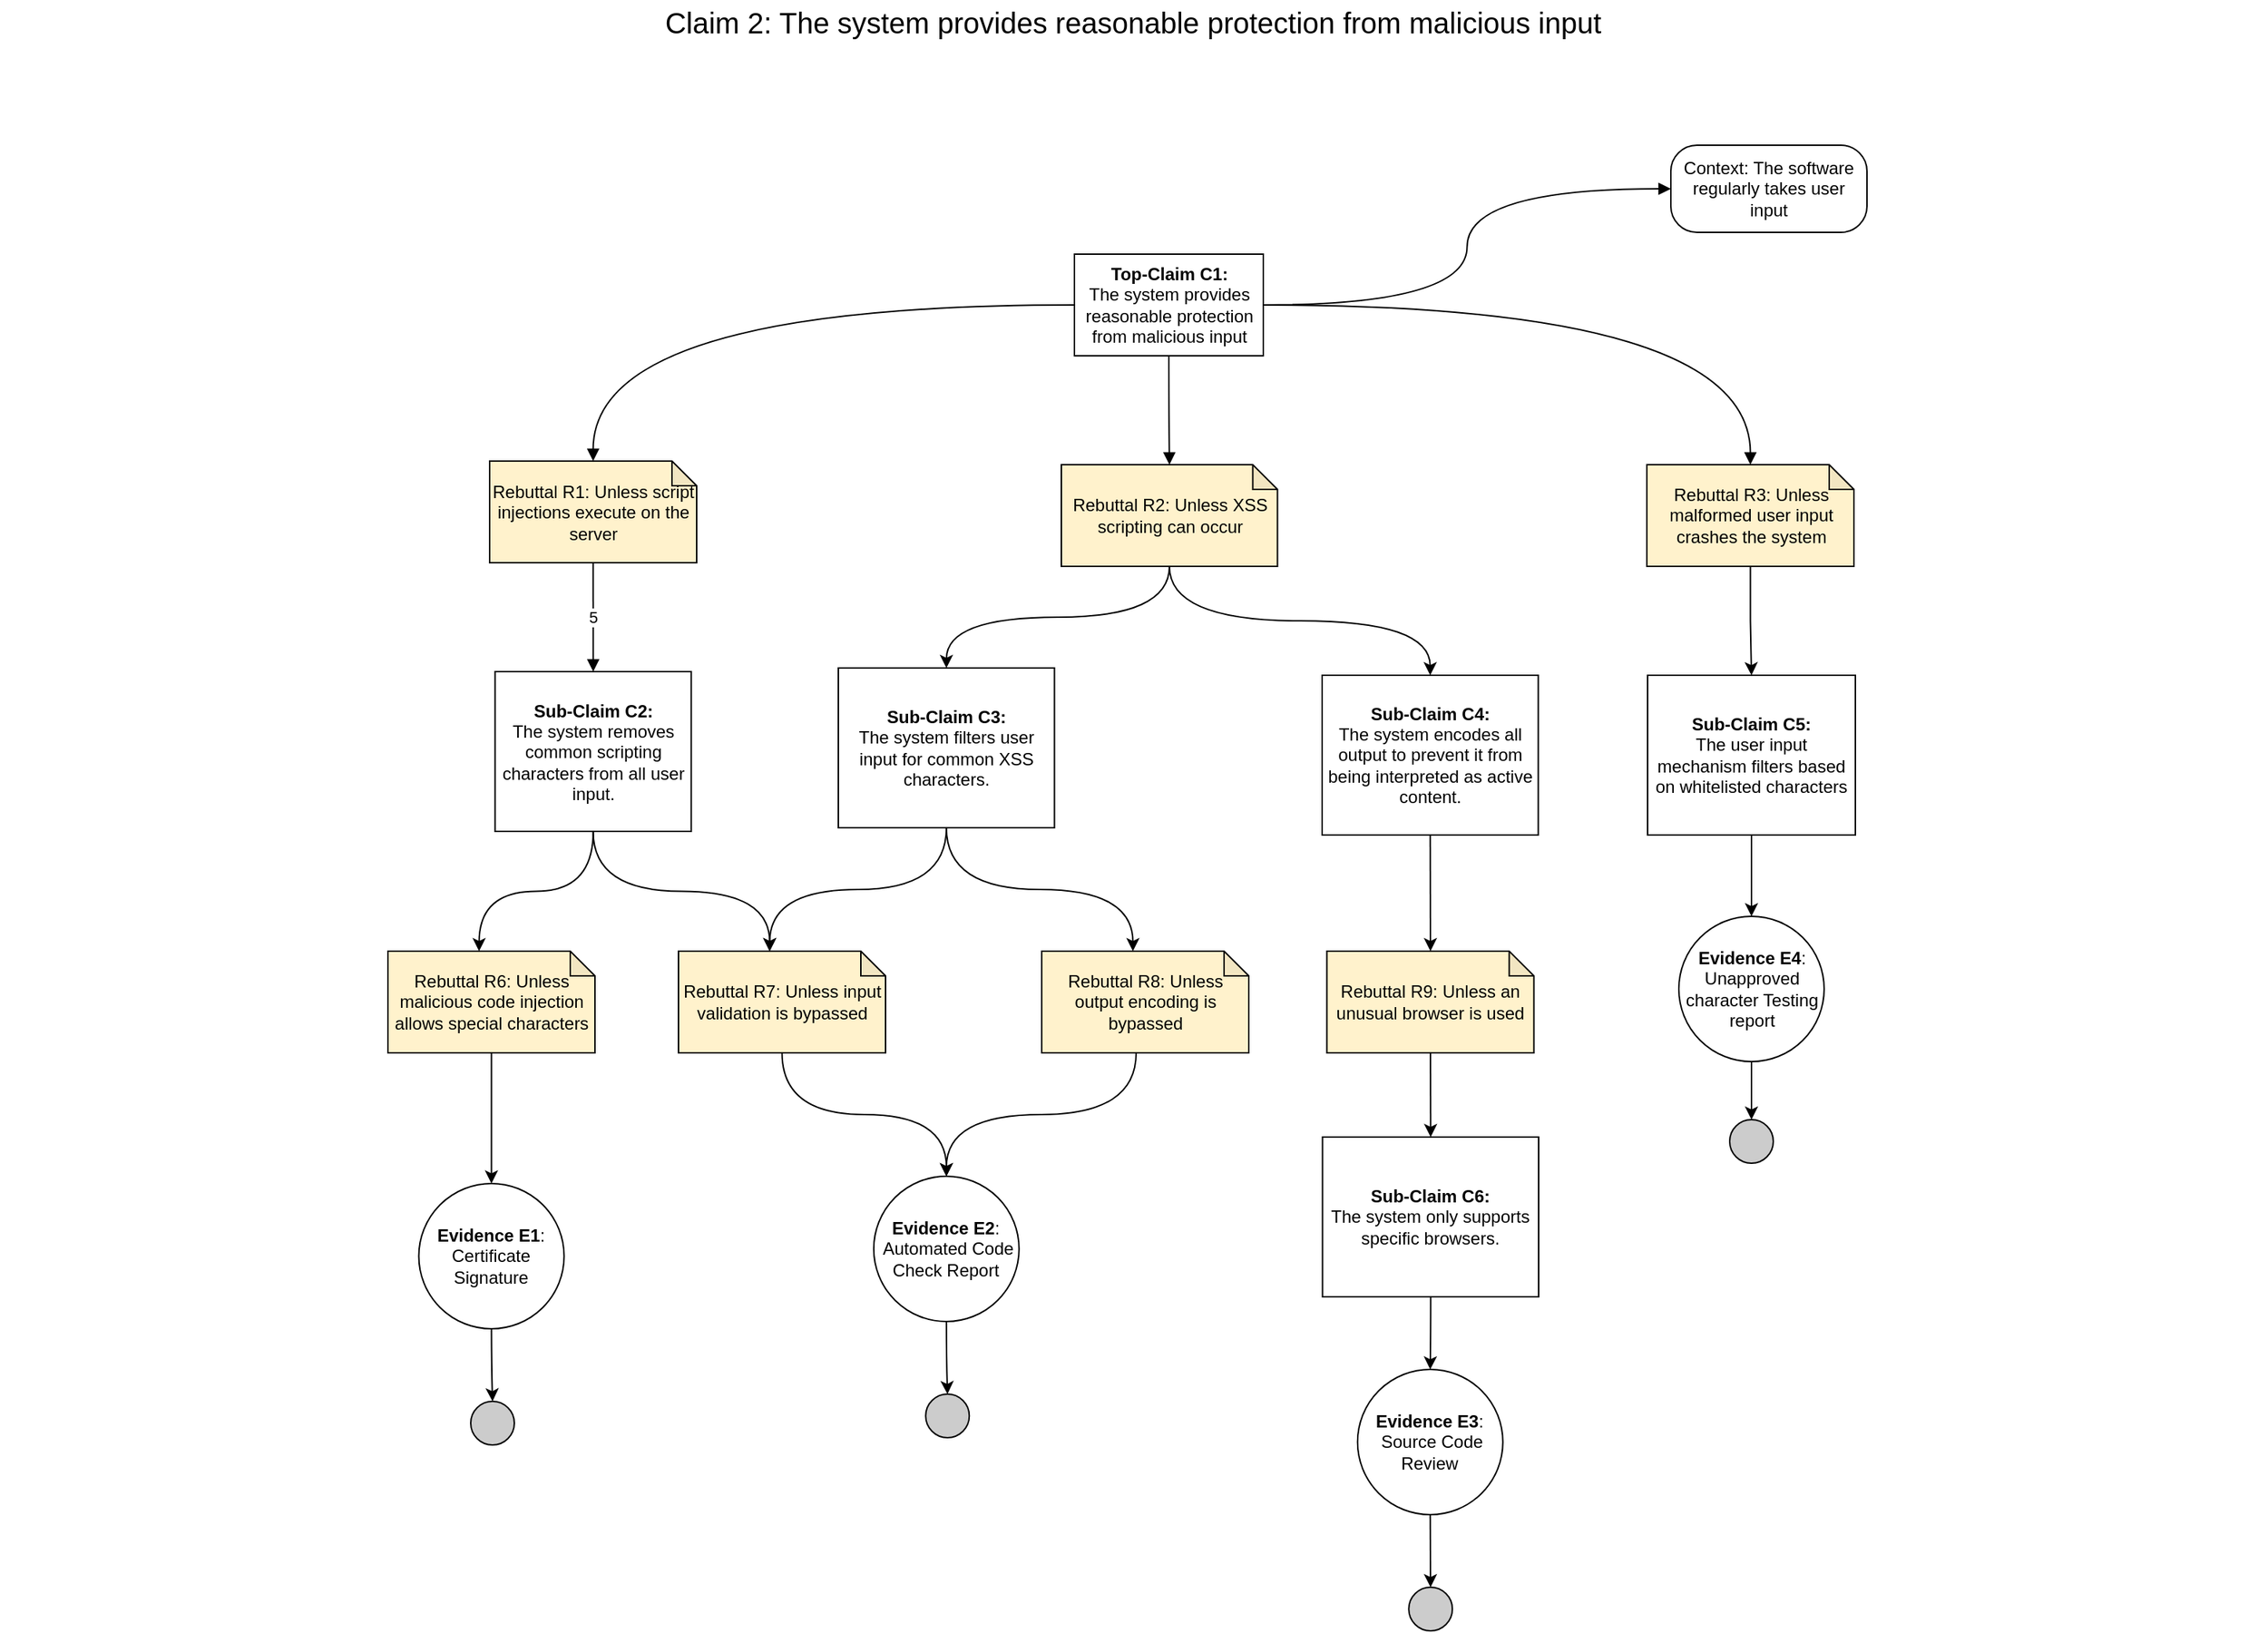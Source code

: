 <mxfile version="15.4.3" type="device"><diagram id="3KmeUak_oXEXrXEWpe3E" name="Page-1"><mxGraphModel dx="2844" dy="1430" grid="1" gridSize="10" guides="1" tooltips="1" connect="1" arrows="1" fold="1" page="1" pageScale="1" pageWidth="850" pageHeight="1100" math="0" shadow="0"><root><mxCell id="0"/><mxCell id="1" parent="0"/><mxCell id="GILHHJ5YNqT7zgutua1H-2" style="edgeStyle=orthogonalEdgeStyle;rounded=0;orthogonalLoop=1;jettySize=auto;html=1;exitX=1;exitY=0.5;exitDx=0;exitDy=0;entryX=0;entryY=0.5;entryDx=0;entryDy=0;endArrow=block;endFill=1;curved=1;" parent="1" source="GILHHJ5YNqT7zgutua1H-5" target="GILHHJ5YNqT7zgutua1H-6" edge="1"><mxGeometry relative="1" as="geometry"/></mxCell><mxCell id="GILHHJ5YNqT7zgutua1H-3" value="" style="edgeStyle=orthogonalEdgeStyle;rounded=0;orthogonalLoop=1;jettySize=auto;html=1;endArrow=block;endFill=1;curved=1;exitX=0;exitY=0.5;exitDx=0;exitDy=0;" parent="1" source="GILHHJ5YNqT7zgutua1H-5" target="GILHHJ5YNqT7zgutua1H-8" edge="1"><mxGeometry relative="1" as="geometry"/></mxCell><mxCell id="GILHHJ5YNqT7zgutua1H-5" value="&lt;b&gt;Top-Claim C1:&lt;br&gt;&lt;/b&gt;The system provides reasonable protection from malicious input" style="rounded=0;whiteSpace=wrap;html=1;" parent="1" vertex="1"><mxGeometry x="789.5" y="305" width="130" height="70" as="geometry"/></mxCell><mxCell id="GILHHJ5YNqT7zgutua1H-6" value="Context: The software regularly takes user input" style="rounded=1;whiteSpace=wrap;html=1;arcSize=30;" parent="1" vertex="1"><mxGeometry x="1200" y="230" width="135" height="60" as="geometry"/></mxCell><mxCell id="GILHHJ5YNqT7zgutua1H-7" value="5" style="edgeStyle=orthogonalEdgeStyle;curved=1;rounded=0;orthogonalLoop=1;jettySize=auto;html=1;endArrow=block;endFill=1;" parent="1" source="GILHHJ5YNqT7zgutua1H-8" target="GILHHJ5YNqT7zgutua1H-11" edge="1"><mxGeometry relative="1" as="geometry"/></mxCell><mxCell id="GILHHJ5YNqT7zgutua1H-8" value="Rebuttal R1: Unless script injections execute on the server" style="shape=note;whiteSpace=wrap;html=1;backgroundOutline=1;darkOpacity=0.05;size=17;fillColor=#FFF2CC;" parent="1" vertex="1"><mxGeometry x="387" y="447.5" width="142.5" height="70" as="geometry"/></mxCell><mxCell id="6Q7iPyfvYNVZcTMV-HPo-14" style="edgeStyle=orthogonalEdgeStyle;curved=1;rounded=0;orthogonalLoop=1;jettySize=auto;html=1;entryX=0;entryY=0;entryDx=62.75;entryDy=0;entryPerimeter=0;exitX=0.5;exitY=1;exitDx=0;exitDy=0;" parent="1" source="GILHHJ5YNqT7zgutua1H-11" target="6Q7iPyfvYNVZcTMV-HPo-13" edge="1"><mxGeometry relative="1" as="geometry"/></mxCell><mxCell id="GILHHJ5YNqT7zgutua1H-11" value="&lt;b&gt;Sub-Claim C2:&lt;br&gt;&lt;/b&gt;The system removes common scripting characters from all user input." style="rounded=0;whiteSpace=wrap;html=1;" parent="1" vertex="1"><mxGeometry x="390.75" y="592.5" width="135" height="110" as="geometry"/></mxCell><mxCell id="6Q7iPyfvYNVZcTMV-HPo-7" style="edgeStyle=orthogonalEdgeStyle;rounded=0;orthogonalLoop=1;jettySize=auto;html=1;curved=1;exitX=0.5;exitY=1;exitDx=0;exitDy=0;exitPerimeter=0;" parent="1" source="6Q7iPyfvYNVZcTMV-HPo-1" target="6Q7iPyfvYNVZcTMV-HPo-5" edge="1"><mxGeometry relative="1" as="geometry"/></mxCell><mxCell id="6Q7iPyfvYNVZcTMV-HPo-1" value="Rebuttal R2: Unless XSS scripting can occur" style="shape=note;whiteSpace=wrap;html=1;backgroundOutline=1;darkOpacity=0.05;size=17;fillColor=#FFF2CC;" parent="1" vertex="1"><mxGeometry x="780.5" y="450" width="148.75" height="70" as="geometry"/></mxCell><mxCell id="6Q7iPyfvYNVZcTMV-HPo-8" style="edgeStyle=orthogonalEdgeStyle;rounded=0;orthogonalLoop=1;jettySize=auto;html=1;" parent="1" source="6Q7iPyfvYNVZcTMV-HPo-2" target="6Q7iPyfvYNVZcTMV-HPo-6" edge="1"><mxGeometry relative="1" as="geometry"/></mxCell><mxCell id="6Q7iPyfvYNVZcTMV-HPo-2" value="Rebuttal R3: Unless malformed user input crashes the system" style="shape=note;whiteSpace=wrap;html=1;backgroundOutline=1;darkOpacity=0.05;size=17;fillColor=#FFF2CC;" parent="1" vertex="1"><mxGeometry x="1183.5" y="450" width="142.5" height="70" as="geometry"/></mxCell><mxCell id="6Q7iPyfvYNVZcTMV-HPo-3" value="" style="edgeStyle=orthogonalEdgeStyle;rounded=0;orthogonalLoop=1;jettySize=auto;html=1;endArrow=block;endFill=1;curved=1;exitX=0.5;exitY=1;exitDx=0;exitDy=0;" parent="1" source="GILHHJ5YNqT7zgutua1H-5" target="6Q7iPyfvYNVZcTMV-HPo-1" edge="1"><mxGeometry relative="1" as="geometry"><mxPoint x="871.5" y="375" as="sourcePoint"/><mxPoint x="700.3" y="445" as="targetPoint"/></mxGeometry></mxCell><mxCell id="6Q7iPyfvYNVZcTMV-HPo-4" value="" style="edgeStyle=orthogonalEdgeStyle;rounded=0;orthogonalLoop=1;jettySize=auto;html=1;endArrow=block;endFill=1;curved=1;exitX=1;exitY=0.5;exitDx=0;exitDy=0;entryX=0.5;entryY=0;entryDx=0;entryDy=0;entryPerimeter=0;" parent="1" source="GILHHJ5YNqT7zgutua1H-5" target="6Q7iPyfvYNVZcTMV-HPo-2" edge="1"><mxGeometry relative="1" as="geometry"><mxPoint x="827.5" y="350" as="sourcePoint"/><mxPoint x="711.3" y="445" as="targetPoint"/></mxGeometry></mxCell><mxCell id="6Q7iPyfvYNVZcTMV-HPo-5" value="&lt;b&gt;Sub-Claim C3:&lt;br&gt;&lt;/b&gt;The system filters user input for common XSS characters." style="rounded=0;whiteSpace=wrap;html=1;" parent="1" vertex="1"><mxGeometry x="627" y="590" width="148.75" height="110" as="geometry"/></mxCell><mxCell id="6Q7iPyfvYNVZcTMV-HPo-6" value="&lt;b&gt;Sub-Claim C5:&lt;br&gt;&lt;/b&gt;The user input mechanism filters based on whitelisted characters" style="rounded=0;whiteSpace=wrap;html=1;" parent="1" vertex="1"><mxGeometry x="1184" y="595" width="143" height="110" as="geometry"/></mxCell><mxCell id="6Q7iPyfvYNVZcTMV-HPo-13" value="Rebuttal R7: Unless input validation is bypassed" style="shape=note;whiteSpace=wrap;html=1;backgroundOutline=1;darkOpacity=0.05;size=17;fillColor=#FFF2CC;" parent="1" vertex="1"><mxGeometry x="517" y="785" width="142.5" height="70" as="geometry"/></mxCell><mxCell id="6Q7iPyfvYNVZcTMV-HPo-15" style="edgeStyle=orthogonalEdgeStyle;curved=1;rounded=0;orthogonalLoop=1;jettySize=auto;html=1;entryX=0;entryY=0;entryDx=62.75;entryDy=0;entryPerimeter=0;" parent="1" source="GILHHJ5YNqT7zgutua1H-11" target="6Q7iPyfvYNVZcTMV-HPo-16" edge="1"><mxGeometry relative="1" as="geometry"><mxPoint x="628.25" y="692.5" as="sourcePoint"/></mxGeometry></mxCell><mxCell id="6Q7iPyfvYNVZcTMV-HPo-50" value="" style="edgeStyle=orthogonalEdgeStyle;curved=1;rounded=0;orthogonalLoop=1;jettySize=auto;html=1;" parent="1" source="6Q7iPyfvYNVZcTMV-HPo-16" target="6Q7iPyfvYNVZcTMV-HPo-48" edge="1"><mxGeometry relative="1" as="geometry"/></mxCell><mxCell id="6Q7iPyfvYNVZcTMV-HPo-16" value="Rebuttal R6: Unless malicious code injection allows special characters" style="shape=note;whiteSpace=wrap;html=1;backgroundOutline=1;darkOpacity=0.05;size=17;fillColor=#FFF2CC;" parent="1" vertex="1"><mxGeometry x="317" y="785" width="142.5" height="70" as="geometry"/></mxCell><mxCell id="6Q7iPyfvYNVZcTMV-HPo-17" style="edgeStyle=orthogonalEdgeStyle;curved=1;rounded=0;orthogonalLoop=1;jettySize=auto;html=1;entryX=0;entryY=0;entryDx=62.75;entryDy=0;entryPerimeter=0;exitX=0.5;exitY=1;exitDx=0;exitDy=0;" parent="1" source="6Q7iPyfvYNVZcTMV-HPo-5" target="6Q7iPyfvYNVZcTMV-HPo-18" edge="1"><mxGeometry relative="1" as="geometry"><mxPoint x="795.3" y="705" as="sourcePoint"/></mxGeometry></mxCell><mxCell id="6Q7iPyfvYNVZcTMV-HPo-42" value="" style="edgeStyle=orthogonalEdgeStyle;curved=1;rounded=0;orthogonalLoop=1;jettySize=auto;html=1;exitX=0.456;exitY=1;exitDx=0;exitDy=0;exitPerimeter=0;" parent="1" source="6Q7iPyfvYNVZcTMV-HPo-18" target="6Q7iPyfvYNVZcTMV-HPo-41" edge="1"><mxGeometry relative="1" as="geometry"/></mxCell><mxCell id="6Q7iPyfvYNVZcTMV-HPo-18" value="Rebuttal R8: Unless output encoding is bypassed" style="shape=note;whiteSpace=wrap;html=1;backgroundOutline=1;darkOpacity=0.05;size=17;fillColor=#FFF2CC;" parent="1" vertex="1"><mxGeometry x="767" y="785" width="142.5" height="70" as="geometry"/></mxCell><mxCell id="6Q7iPyfvYNVZcTMV-HPo-19" style="edgeStyle=orthogonalEdgeStyle;curved=1;rounded=0;orthogonalLoop=1;jettySize=auto;html=1;entryX=0;entryY=0;entryDx=62.75;entryDy=0;entryPerimeter=0;exitX=0.5;exitY=1;exitDx=0;exitDy=0;" parent="1" source="6Q7iPyfvYNVZcTMV-HPo-5" target="6Q7iPyfvYNVZcTMV-HPo-13" edge="1"><mxGeometry relative="1" as="geometry"><mxPoint x="795.3" y="705" as="sourcePoint"/><mxPoint x="791.25" y="785" as="targetPoint"/></mxGeometry></mxCell><mxCell id="6Q7iPyfvYNVZcTMV-HPo-21" style="edgeStyle=orthogonalEdgeStyle;curved=1;rounded=0;orthogonalLoop=1;jettySize=auto;html=1;exitX=0.5;exitY=1;exitDx=0;exitDy=0;entryX=0.5;entryY=0;entryDx=0;entryDy=0;" parent="1" source="6Q7iPyfvYNVZcTMV-HPo-6" target="6Q7iPyfvYNVZcTMV-HPo-31" edge="1"><mxGeometry relative="1" as="geometry"><mxPoint x="1235" y="745" as="sourcePoint"/><mxPoint x="1130" y="720" as="targetPoint"/></mxGeometry></mxCell><mxCell id="6Q7iPyfvYNVZcTMV-HPo-25" value="&lt;b&gt;Sub-Claim C4:&lt;br&gt;&lt;/b&gt;The system encodes all output to prevent it from being interpreted as active content." style="rounded=0;whiteSpace=wrap;html=1;" parent="1" vertex="1"><mxGeometry x="960" y="595" width="148.75" height="110" as="geometry"/></mxCell><mxCell id="6Q7iPyfvYNVZcTMV-HPo-26" style="edgeStyle=orthogonalEdgeStyle;rounded=0;orthogonalLoop=1;jettySize=auto;html=1;curved=1;entryX=0.5;entryY=0;entryDx=0;entryDy=0;exitX=0.5;exitY=1;exitDx=0;exitDy=0;exitPerimeter=0;" parent="1" source="6Q7iPyfvYNVZcTMV-HPo-1" target="6Q7iPyfvYNVZcTMV-HPo-25" edge="1"><mxGeometry relative="1" as="geometry"><mxPoint x="855" y="595" as="sourcePoint"/><mxPoint x="674.4" y="600" as="targetPoint"/></mxGeometry></mxCell><mxCell id="6Q7iPyfvYNVZcTMV-HPo-37" style="edgeStyle=orthogonalEdgeStyle;curved=1;rounded=0;orthogonalLoop=1;jettySize=auto;html=1;" parent="1" source="6Q7iPyfvYNVZcTMV-HPo-28" target="6Q7iPyfvYNVZcTMV-HPo-36" edge="1"><mxGeometry relative="1" as="geometry"/></mxCell><mxCell id="6Q7iPyfvYNVZcTMV-HPo-28" value="Rebuttal R9: Unless an unusual browser is used" style="shape=note;whiteSpace=wrap;html=1;backgroundOutline=1;darkOpacity=0.05;size=17;fillColor=#FFF2CC;" parent="1" vertex="1"><mxGeometry x="963.25" y="785" width="142.5" height="70" as="geometry"/></mxCell><mxCell id="6Q7iPyfvYNVZcTMV-HPo-29" style="edgeStyle=orthogonalEdgeStyle;curved=1;rounded=0;orthogonalLoop=1;jettySize=auto;html=1;exitX=0.5;exitY=1;exitDx=0;exitDy=0;" parent="1" source="6Q7iPyfvYNVZcTMV-HPo-25" target="6Q7iPyfvYNVZcTMV-HPo-28" edge="1"><mxGeometry relative="1" as="geometry"><mxPoint x="674.375" y="710" as="sourcePoint"/><mxPoint x="1034" y="780" as="targetPoint"/></mxGeometry></mxCell><mxCell id="6Q7iPyfvYNVZcTMV-HPo-34" value="" style="edgeStyle=orthogonalEdgeStyle;curved=1;rounded=0;orthogonalLoop=1;jettySize=auto;html=1;" parent="1" source="6Q7iPyfvYNVZcTMV-HPo-31" target="6Q7iPyfvYNVZcTMV-HPo-32" edge="1"><mxGeometry relative="1" as="geometry"/></mxCell><mxCell id="6Q7iPyfvYNVZcTMV-HPo-31" value="&lt;b&gt;Evidence E4&lt;/b&gt;:&lt;br&gt;Unapproved character Testing report" style="ellipse;whiteSpace=wrap;html=1;aspect=fixed;fillColor=#ffffff;rounded=0;" parent="1" vertex="1"><mxGeometry x="1205.5" y="761" width="100" height="100" as="geometry"/></mxCell><mxCell id="6Q7iPyfvYNVZcTMV-HPo-32" value="" style="ellipse;whiteSpace=wrap;html=1;aspect=fixed;fillColor=#CCCCCC;" parent="1" vertex="1"><mxGeometry x="1240.5" y="901" width="30" height="30" as="geometry"/></mxCell><mxCell id="6Q7iPyfvYNVZcTMV-HPo-40" value="" style="edgeStyle=orthogonalEdgeStyle;curved=1;rounded=0;orthogonalLoop=1;jettySize=auto;html=1;" parent="1" source="6Q7iPyfvYNVZcTMV-HPo-35" target="6Q7iPyfvYNVZcTMV-HPo-39" edge="1"><mxGeometry relative="1" as="geometry"/></mxCell><mxCell id="6Q7iPyfvYNVZcTMV-HPo-35" value="&lt;b&gt;Evidence E3&lt;/b&gt;:&lt;br&gt;&amp;nbsp;Source Code Review" style="ellipse;whiteSpace=wrap;html=1;aspect=fixed;fillColor=#ffffff;rounded=0;" parent="1" vertex="1"><mxGeometry x="984.38" y="1073" width="100" height="100" as="geometry"/></mxCell><mxCell id="6Q7iPyfvYNVZcTMV-HPo-38" value="" style="edgeStyle=orthogonalEdgeStyle;curved=1;rounded=0;orthogonalLoop=1;jettySize=auto;html=1;" parent="1" source="6Q7iPyfvYNVZcTMV-HPo-36" target="6Q7iPyfvYNVZcTMV-HPo-35" edge="1"><mxGeometry relative="1" as="geometry"/></mxCell><mxCell id="6Q7iPyfvYNVZcTMV-HPo-36" value="&lt;b&gt;Sub-Claim C6:&lt;br&gt;&lt;/b&gt;The system only supports specific browsers." style="rounded=0;whiteSpace=wrap;html=1;" parent="1" vertex="1"><mxGeometry x="960.25" y="913" width="148.75" height="110" as="geometry"/></mxCell><mxCell id="6Q7iPyfvYNVZcTMV-HPo-39" value="" style="ellipse;whiteSpace=wrap;html=1;aspect=fixed;fillColor=#CCCCCC;" parent="1" vertex="1"><mxGeometry x="1019.63" y="1223" width="30" height="30" as="geometry"/></mxCell><mxCell id="6Q7iPyfvYNVZcTMV-HPo-44" value="" style="edgeStyle=orthogonalEdgeStyle;curved=1;rounded=0;orthogonalLoop=1;jettySize=auto;html=1;" parent="1" source="6Q7iPyfvYNVZcTMV-HPo-41" target="6Q7iPyfvYNVZcTMV-HPo-43" edge="1"><mxGeometry relative="1" as="geometry"/></mxCell><mxCell id="6Q7iPyfvYNVZcTMV-HPo-41" value="&lt;b&gt;Evidence E2&lt;/b&gt;:&lt;br&gt;&amp;nbsp;Automated Code Check Report" style="ellipse;whiteSpace=wrap;html=1;aspect=fixed;fillColor=#ffffff;rounded=0;" parent="1" vertex="1"><mxGeometry x="651.38" y="940" width="100" height="100" as="geometry"/></mxCell><mxCell id="6Q7iPyfvYNVZcTMV-HPo-43" value="" style="ellipse;whiteSpace=wrap;html=1;aspect=fixed;fillColor=#CCCCCC;" parent="1" vertex="1"><mxGeometry x="687.13" y="1090" width="30" height="30" as="geometry"/></mxCell><mxCell id="6Q7iPyfvYNVZcTMV-HPo-45" value="" style="edgeStyle=orthogonalEdgeStyle;curved=1;rounded=0;orthogonalLoop=1;jettySize=auto;html=1;exitX=0.5;exitY=1;exitDx=0;exitDy=0;exitPerimeter=0;entryX=0.5;entryY=0;entryDx=0;entryDy=0;" parent="1" source="6Q7iPyfvYNVZcTMV-HPo-13" target="6Q7iPyfvYNVZcTMV-HPo-41" edge="1"><mxGeometry relative="1" as="geometry"><mxPoint x="841.98" y="865" as="sourcePoint"/><mxPoint x="711.38" y="950" as="targetPoint"/></mxGeometry></mxCell><mxCell id="6Q7iPyfvYNVZcTMV-HPo-47" value="" style="edgeStyle=orthogonalEdgeStyle;curved=1;rounded=0;orthogonalLoop=1;jettySize=auto;html=1;" parent="1" source="6Q7iPyfvYNVZcTMV-HPo-48" target="6Q7iPyfvYNVZcTMV-HPo-49" edge="1"><mxGeometry relative="1" as="geometry"/></mxCell><mxCell id="6Q7iPyfvYNVZcTMV-HPo-48" value="&lt;b&gt;Evidence E1&lt;/b&gt;:&lt;br&gt;Certificate Signature" style="ellipse;whiteSpace=wrap;html=1;aspect=fixed;fillColor=#ffffff;rounded=0;" parent="1" vertex="1"><mxGeometry x="338.25" y="945" width="100" height="100" as="geometry"/></mxCell><mxCell id="6Q7iPyfvYNVZcTMV-HPo-49" value="" style="ellipse;whiteSpace=wrap;html=1;aspect=fixed;fillColor=#CCCCCC;" parent="1" vertex="1"><mxGeometry x="374" y="1095" width="30" height="30" as="geometry"/></mxCell><mxCell id="9RY7iUuFAWAuQtubhsNZ-1" value="&lt;font style=&quot;font-size: 20px&quot;&gt;&lt;font style=&quot;font-size: 20px&quot;&gt;Claim 2: The system provides reasonable protection from malicious input&lt;/font&gt;&lt;br&gt;&lt;/font&gt;" style="text;html=1;strokeColor=none;fillColor=none;align=center;verticalAlign=middle;whiteSpace=wrap;rounded=0;fontSize=20;" vertex="1" parent="1"><mxGeometry x="50" y="130" width="1560" height="30" as="geometry"/></mxCell></root></mxGraphModel></diagram></mxfile>